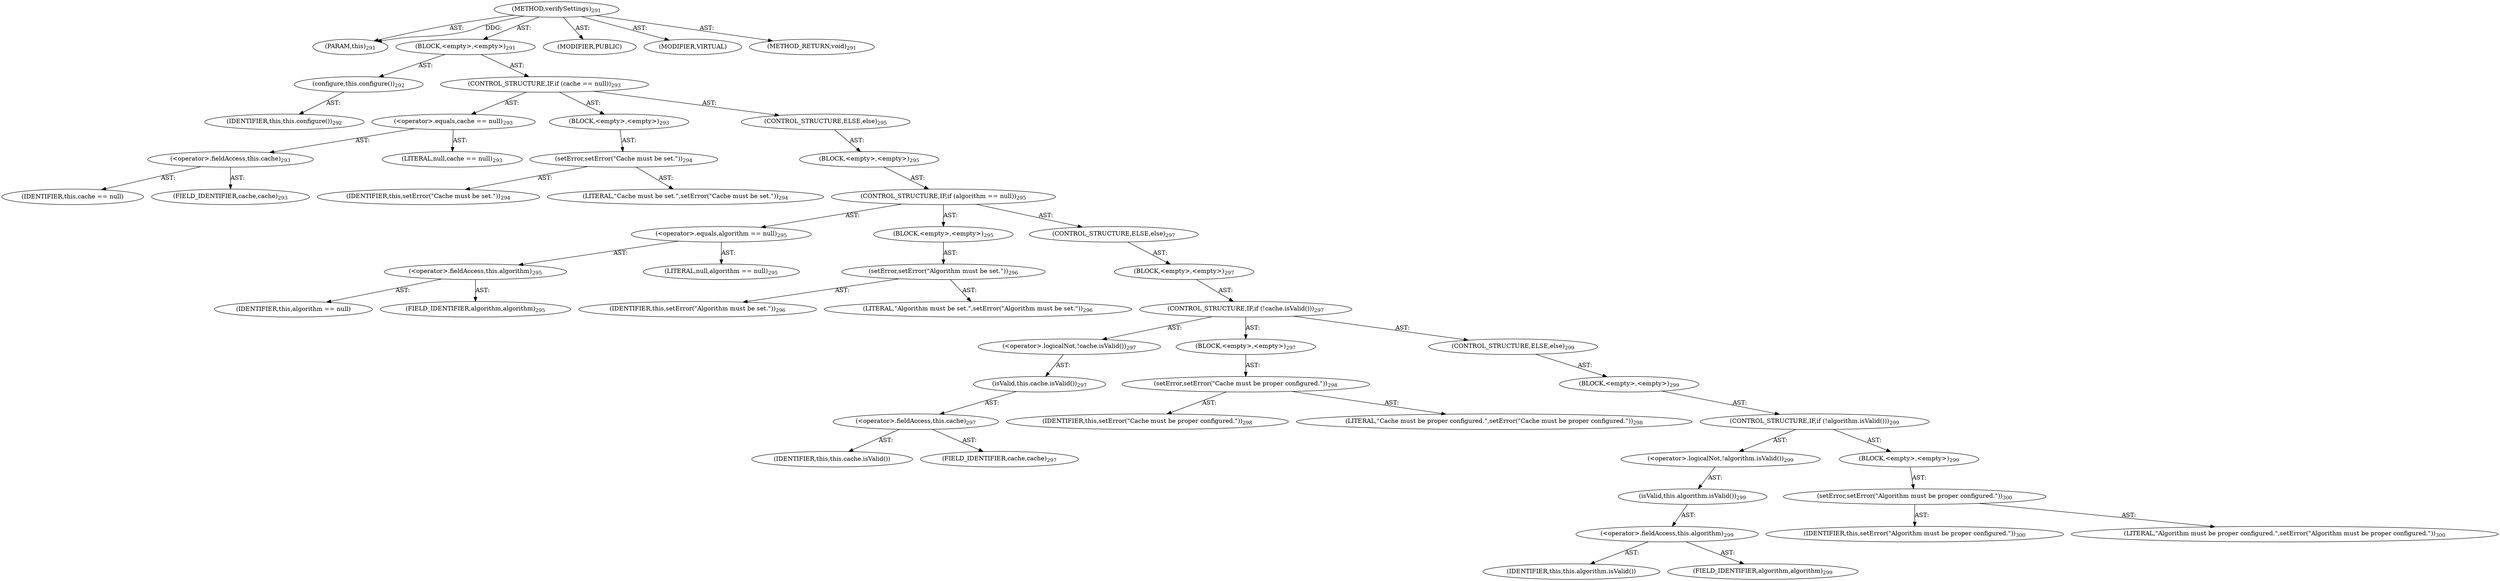 digraph "verifySettings" {  
"111669149697" [label = <(METHOD,verifySettings)<SUB>291</SUB>> ]
"115964116992" [label = <(PARAM,this)<SUB>291</SUB>> ]
"25769803777" [label = <(BLOCK,&lt;empty&gt;,&lt;empty&gt;)<SUB>291</SUB>> ]
"30064771100" [label = <(configure,this.configure())<SUB>292</SUB>> ]
"68719476736" [label = <(IDENTIFIER,this,this.configure())<SUB>292</SUB>> ]
"47244640256" [label = <(CONTROL_STRUCTURE,IF,if (cache == null))<SUB>293</SUB>> ]
"30064771101" [label = <(&lt;operator&gt;.equals,cache == null)<SUB>293</SUB>> ]
"30064771102" [label = <(&lt;operator&gt;.fieldAccess,this.cache)<SUB>293</SUB>> ]
"68719476770" [label = <(IDENTIFIER,this,cache == null)> ]
"55834574861" [label = <(FIELD_IDENTIFIER,cache,cache)<SUB>293</SUB>> ]
"90194313225" [label = <(LITERAL,null,cache == null)<SUB>293</SUB>> ]
"25769803778" [label = <(BLOCK,&lt;empty&gt;,&lt;empty&gt;)<SUB>293</SUB>> ]
"30064771103" [label = <(setError,setError(&quot;Cache must be set.&quot;))<SUB>294</SUB>> ]
"68719476737" [label = <(IDENTIFIER,this,setError(&quot;Cache must be set.&quot;))<SUB>294</SUB>> ]
"90194313226" [label = <(LITERAL,&quot;Cache must be set.&quot;,setError(&quot;Cache must be set.&quot;))<SUB>294</SUB>> ]
"47244640257" [label = <(CONTROL_STRUCTURE,ELSE,else)<SUB>295</SUB>> ]
"25769803779" [label = <(BLOCK,&lt;empty&gt;,&lt;empty&gt;)<SUB>295</SUB>> ]
"47244640258" [label = <(CONTROL_STRUCTURE,IF,if (algorithm == null))<SUB>295</SUB>> ]
"30064771104" [label = <(&lt;operator&gt;.equals,algorithm == null)<SUB>295</SUB>> ]
"30064771105" [label = <(&lt;operator&gt;.fieldAccess,this.algorithm)<SUB>295</SUB>> ]
"68719476771" [label = <(IDENTIFIER,this,algorithm == null)> ]
"55834574862" [label = <(FIELD_IDENTIFIER,algorithm,algorithm)<SUB>295</SUB>> ]
"90194313227" [label = <(LITERAL,null,algorithm == null)<SUB>295</SUB>> ]
"25769803780" [label = <(BLOCK,&lt;empty&gt;,&lt;empty&gt;)<SUB>295</SUB>> ]
"30064771106" [label = <(setError,setError(&quot;Algorithm must be set.&quot;))<SUB>296</SUB>> ]
"68719476738" [label = <(IDENTIFIER,this,setError(&quot;Algorithm must be set.&quot;))<SUB>296</SUB>> ]
"90194313228" [label = <(LITERAL,&quot;Algorithm must be set.&quot;,setError(&quot;Algorithm must be set.&quot;))<SUB>296</SUB>> ]
"47244640259" [label = <(CONTROL_STRUCTURE,ELSE,else)<SUB>297</SUB>> ]
"25769803781" [label = <(BLOCK,&lt;empty&gt;,&lt;empty&gt;)<SUB>297</SUB>> ]
"47244640260" [label = <(CONTROL_STRUCTURE,IF,if (!cache.isValid()))<SUB>297</SUB>> ]
"30064771107" [label = <(&lt;operator&gt;.logicalNot,!cache.isValid())<SUB>297</SUB>> ]
"30064771108" [label = <(isValid,this.cache.isValid())<SUB>297</SUB>> ]
"30064771109" [label = <(&lt;operator&gt;.fieldAccess,this.cache)<SUB>297</SUB>> ]
"68719476772" [label = <(IDENTIFIER,this,this.cache.isValid())> ]
"55834574863" [label = <(FIELD_IDENTIFIER,cache,cache)<SUB>297</SUB>> ]
"25769803782" [label = <(BLOCK,&lt;empty&gt;,&lt;empty&gt;)<SUB>297</SUB>> ]
"30064771110" [label = <(setError,setError(&quot;Cache must be proper configured.&quot;))<SUB>298</SUB>> ]
"68719476739" [label = <(IDENTIFIER,this,setError(&quot;Cache must be proper configured.&quot;))<SUB>298</SUB>> ]
"90194313229" [label = <(LITERAL,&quot;Cache must be proper configured.&quot;,setError(&quot;Cache must be proper configured.&quot;))<SUB>298</SUB>> ]
"47244640261" [label = <(CONTROL_STRUCTURE,ELSE,else)<SUB>299</SUB>> ]
"25769803783" [label = <(BLOCK,&lt;empty&gt;,&lt;empty&gt;)<SUB>299</SUB>> ]
"47244640262" [label = <(CONTROL_STRUCTURE,IF,if (!algorithm.isValid()))<SUB>299</SUB>> ]
"30064771111" [label = <(&lt;operator&gt;.logicalNot,!algorithm.isValid())<SUB>299</SUB>> ]
"30064771112" [label = <(isValid,this.algorithm.isValid())<SUB>299</SUB>> ]
"30064771113" [label = <(&lt;operator&gt;.fieldAccess,this.algorithm)<SUB>299</SUB>> ]
"68719476773" [label = <(IDENTIFIER,this,this.algorithm.isValid())> ]
"55834574864" [label = <(FIELD_IDENTIFIER,algorithm,algorithm)<SUB>299</SUB>> ]
"25769803784" [label = <(BLOCK,&lt;empty&gt;,&lt;empty&gt;)<SUB>299</SUB>> ]
"30064771114" [label = <(setError,setError(&quot;Algorithm must be proper configured.&quot;))<SUB>300</SUB>> ]
"68719476740" [label = <(IDENTIFIER,this,setError(&quot;Algorithm must be proper configured.&quot;))<SUB>300</SUB>> ]
"90194313230" [label = <(LITERAL,&quot;Algorithm must be proper configured.&quot;,setError(&quot;Algorithm must be proper configured.&quot;))<SUB>300</SUB>> ]
"133143986189" [label = <(MODIFIER,PUBLIC)> ]
"133143986190" [label = <(MODIFIER,VIRTUAL)> ]
"128849018881" [label = <(METHOD_RETURN,void)<SUB>291</SUB>> ]
  "111669149697" -> "115964116992"  [ label = "AST: "] 
  "111669149697" -> "25769803777"  [ label = "AST: "] 
  "111669149697" -> "133143986189"  [ label = "AST: "] 
  "111669149697" -> "133143986190"  [ label = "AST: "] 
  "111669149697" -> "128849018881"  [ label = "AST: "] 
  "25769803777" -> "30064771100"  [ label = "AST: "] 
  "25769803777" -> "47244640256"  [ label = "AST: "] 
  "30064771100" -> "68719476736"  [ label = "AST: "] 
  "47244640256" -> "30064771101"  [ label = "AST: "] 
  "47244640256" -> "25769803778"  [ label = "AST: "] 
  "47244640256" -> "47244640257"  [ label = "AST: "] 
  "30064771101" -> "30064771102"  [ label = "AST: "] 
  "30064771101" -> "90194313225"  [ label = "AST: "] 
  "30064771102" -> "68719476770"  [ label = "AST: "] 
  "30064771102" -> "55834574861"  [ label = "AST: "] 
  "25769803778" -> "30064771103"  [ label = "AST: "] 
  "30064771103" -> "68719476737"  [ label = "AST: "] 
  "30064771103" -> "90194313226"  [ label = "AST: "] 
  "47244640257" -> "25769803779"  [ label = "AST: "] 
  "25769803779" -> "47244640258"  [ label = "AST: "] 
  "47244640258" -> "30064771104"  [ label = "AST: "] 
  "47244640258" -> "25769803780"  [ label = "AST: "] 
  "47244640258" -> "47244640259"  [ label = "AST: "] 
  "30064771104" -> "30064771105"  [ label = "AST: "] 
  "30064771104" -> "90194313227"  [ label = "AST: "] 
  "30064771105" -> "68719476771"  [ label = "AST: "] 
  "30064771105" -> "55834574862"  [ label = "AST: "] 
  "25769803780" -> "30064771106"  [ label = "AST: "] 
  "30064771106" -> "68719476738"  [ label = "AST: "] 
  "30064771106" -> "90194313228"  [ label = "AST: "] 
  "47244640259" -> "25769803781"  [ label = "AST: "] 
  "25769803781" -> "47244640260"  [ label = "AST: "] 
  "47244640260" -> "30064771107"  [ label = "AST: "] 
  "47244640260" -> "25769803782"  [ label = "AST: "] 
  "47244640260" -> "47244640261"  [ label = "AST: "] 
  "30064771107" -> "30064771108"  [ label = "AST: "] 
  "30064771108" -> "30064771109"  [ label = "AST: "] 
  "30064771109" -> "68719476772"  [ label = "AST: "] 
  "30064771109" -> "55834574863"  [ label = "AST: "] 
  "25769803782" -> "30064771110"  [ label = "AST: "] 
  "30064771110" -> "68719476739"  [ label = "AST: "] 
  "30064771110" -> "90194313229"  [ label = "AST: "] 
  "47244640261" -> "25769803783"  [ label = "AST: "] 
  "25769803783" -> "47244640262"  [ label = "AST: "] 
  "47244640262" -> "30064771111"  [ label = "AST: "] 
  "47244640262" -> "25769803784"  [ label = "AST: "] 
  "30064771111" -> "30064771112"  [ label = "AST: "] 
  "30064771112" -> "30064771113"  [ label = "AST: "] 
  "30064771113" -> "68719476773"  [ label = "AST: "] 
  "30064771113" -> "55834574864"  [ label = "AST: "] 
  "25769803784" -> "30064771114"  [ label = "AST: "] 
  "30064771114" -> "68719476740"  [ label = "AST: "] 
  "30064771114" -> "90194313230"  [ label = "AST: "] 
  "111669149697" -> "115964116992"  [ label = "DDG: "] 
}
